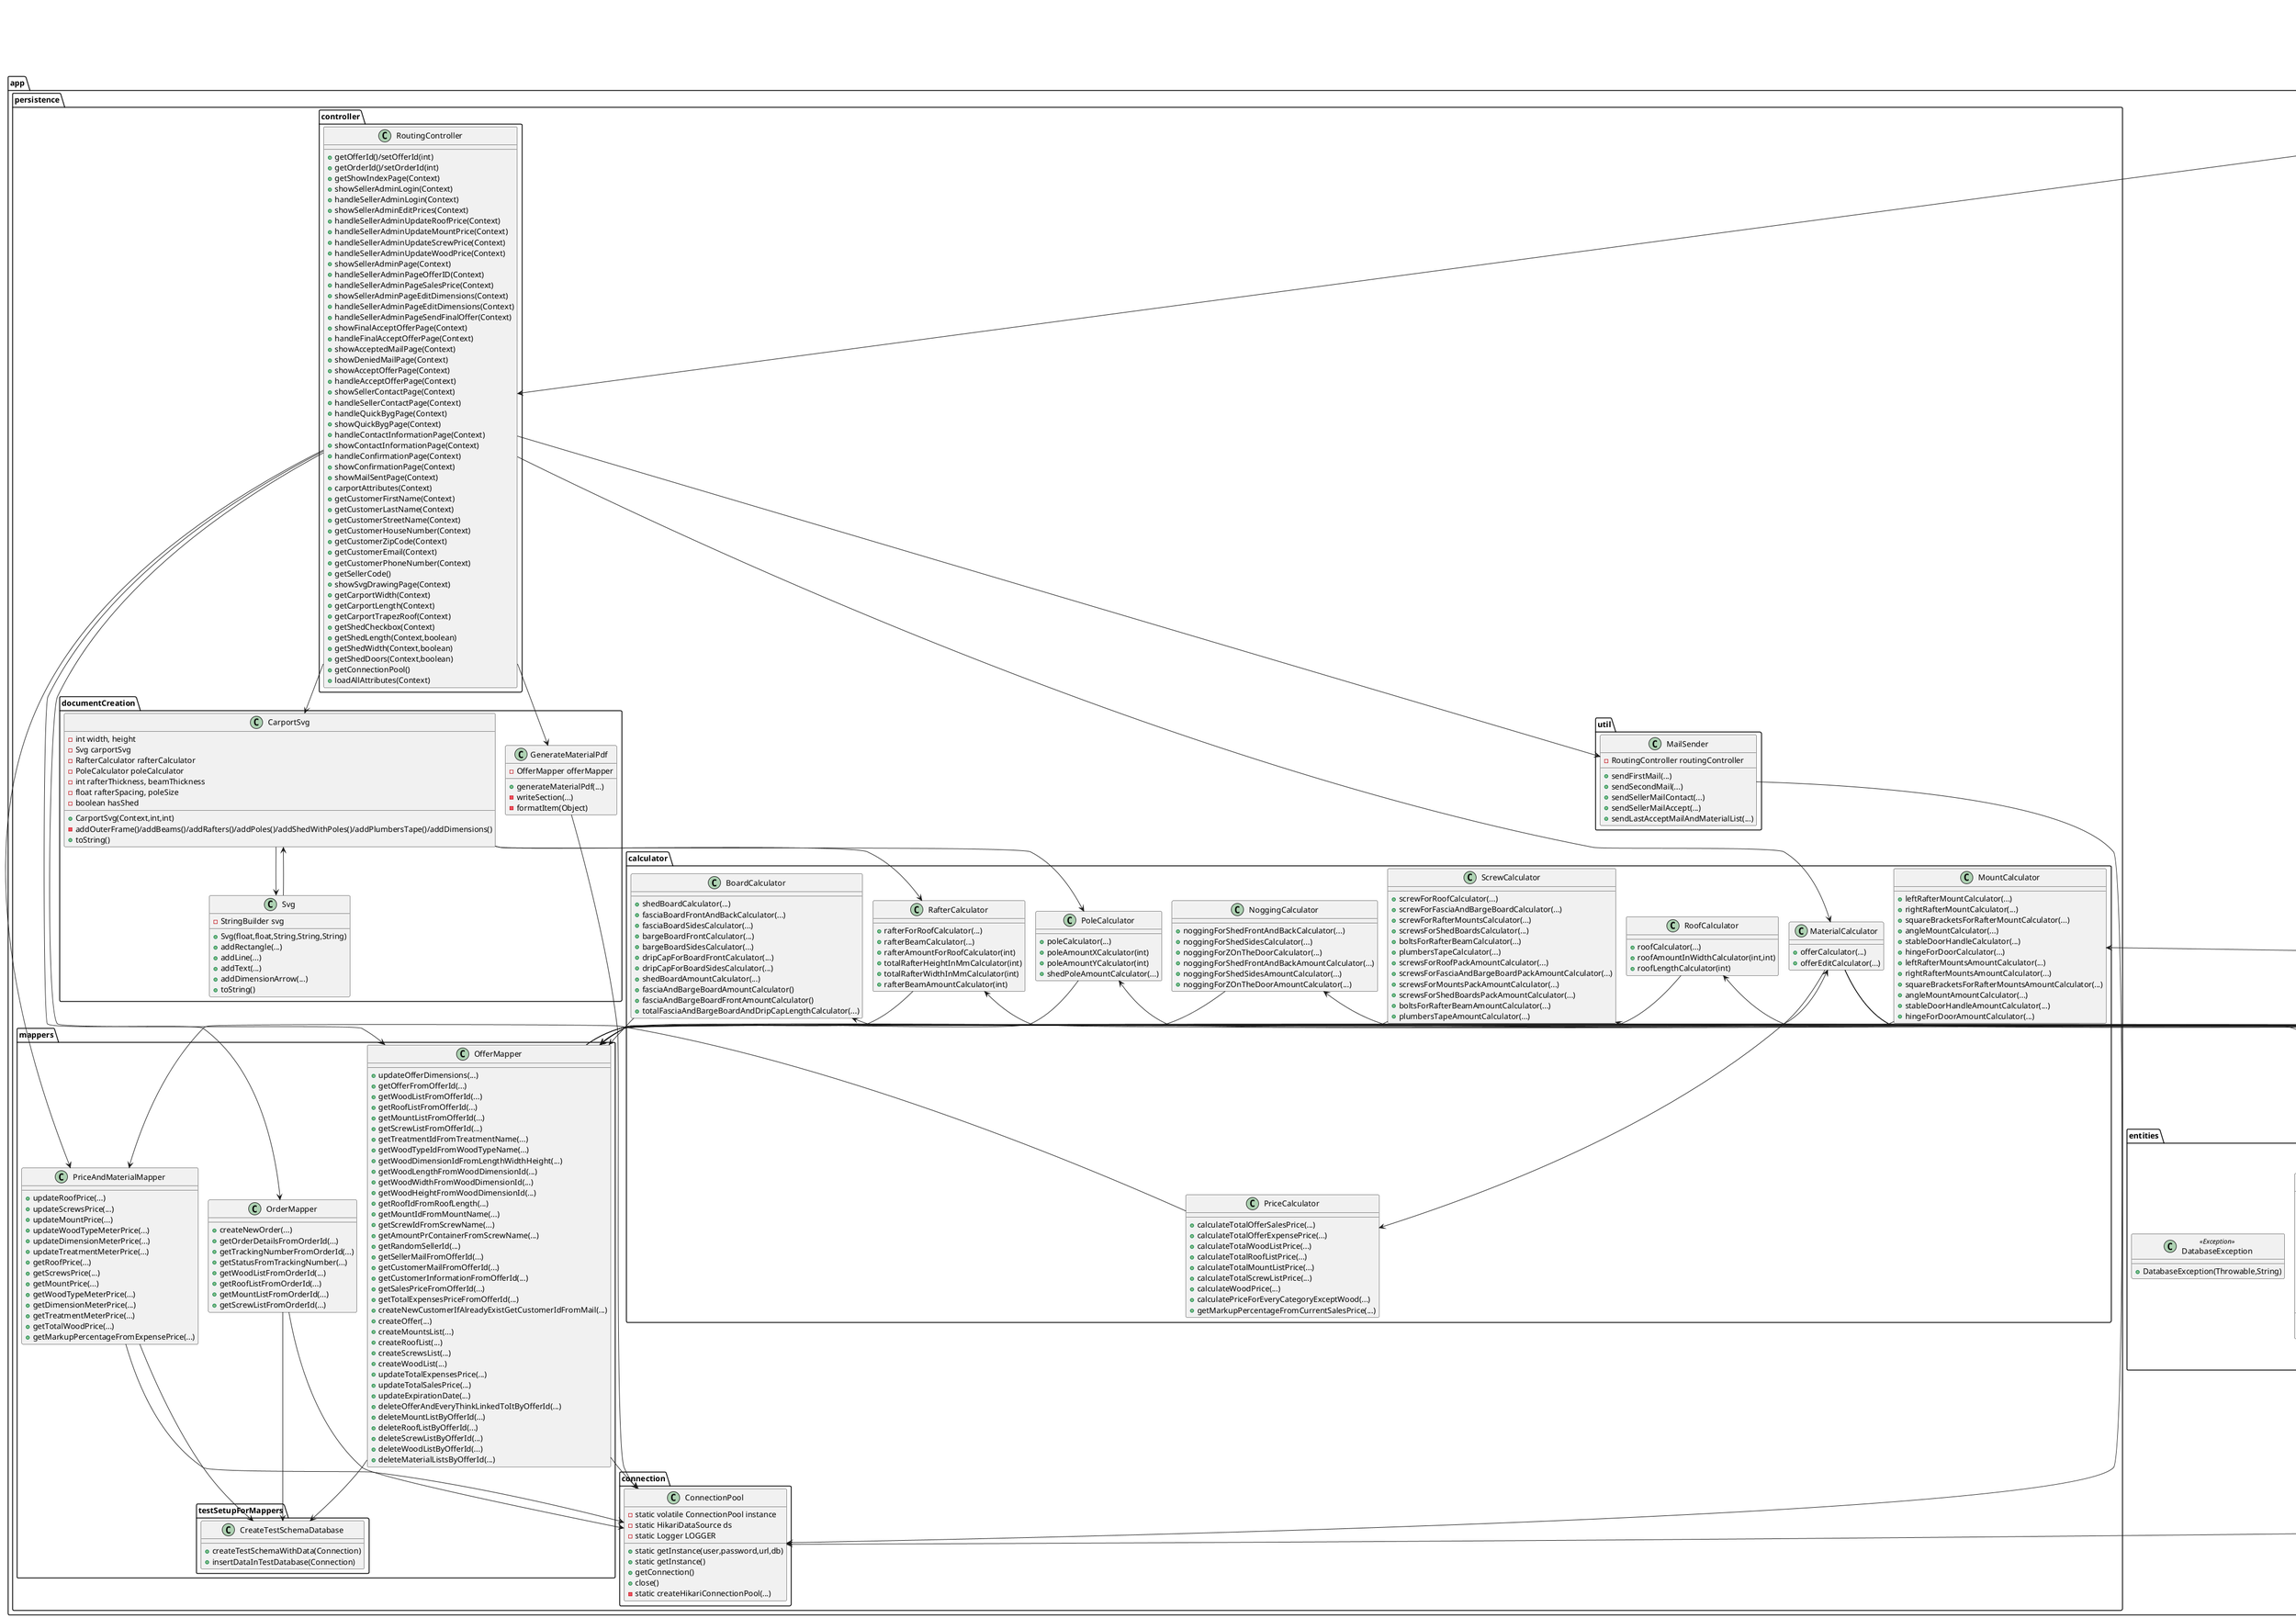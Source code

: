 @startuml

!pragma layout smetana

package app.config {
  class SessionConfig {
    +static SessionHandler sessionConfig()
  }
  class ThymeleafConfig {
    +static TemplateEngine templateEngine()
  }
}

package app.entities {
  class CustomerInformation {
    -String customerMail
    -String firstName
    -String lastName
    -String streetName
    -int houseNumber
    -int zipCode
    -String city
    -int phoneNumber
    +CustomerInformation(String,String,String,String,int,int,String,int)
    +getCustomerMail()/setCustomerMail()
    +getFirstName()/setFirstName()
    +getLastName()/setLastName()
    +getStreetName()/setStreetName()
    +getHouseNumber()/setHouseNumber()
    +getZipCode()/setZipCode()
    +getCity()/setCity()
    +getPhoneNumber()/setPhoneNumber()
    +toString()
  }
  class Material {
    -String materialName
    -int materialAmount
    +Material(String,int)
    +getMaterialName()/setMaterialName()
    +getMaterialAmount()/setMaterialAmount()
  }
  class Offer {
    -int offerId
    -float totalExpensePrice
    -float totalRetailPrice
    -int sellerId
    -int customerId
    -Date expirationDate
    -int carportLength
    -int carportWidth
    -int shedLength
    -int shedWidth
    +Offer(...)
    +get/set for all fields
    +toString()
  }
  class Order {
    -int orderId
    -int offerId
    -UUID trackingNumber
    -Date purchaseDate
    -String status
    +Order(...)
    +get/set for all fields
    +toString()
  }
  class Status {
    -int statusId
    -String statusDescription
    -String messageForMail
    +Status(int,String,String)
    +getStatusId()/setStatusId()
    +getStatusDescription()/setStatusDescription()
    +getMessageForMail()/setMessageForMail()
    +toString()
  }
  class DatabaseException <<Exception>> {
    +DatabaseException(Throwable,String)
  }
}

package app.entities.forCalculator {
  class MountForCalculator {
    -String name
    -int amount
    -int mountId
    -String description
    -MountCalculator mountCalculator
    +MountForCalculator(String,int,int,String)
    +MountForCalculator()
    +mountListCalculator(ConnectionPool,int,int,int,int,int)
    +getName()/getAmount()/getMountId()/getDescription()
    +static getMountList()
  }
  class RoofForCalculator {
    -String name
    -int amount
    -int roofId
    -String description
    -RoofCalculator roofCalculator
    +RoofForCalculator(String,int,int,String)
    +RoofForCalculator()
    +roofListCalculator(ConnectionPool,int,int,int,String)
    +getName()/getAmount()/getRoofId()/getDescription()
    +static getRoofList()
  }
  class ScrewForCalculator {
    -String name
    -int amount
    -int screwId
    -String description
    -ScrewCalculator screwCalculator
    +ScrewForCalculator(String,int,int,String)
    +ScrewForCalculator()
    +screwListCalculator(ConnectionPool,int,int,int,int,int,int)
    +getName()/getAmount()/getScrewId()/getDescription()
    +static getScrewList()
  }
  class WoodForCalculator {
    -String name
    -int amount
    -int woodDimensionId
    -int woodTreatmentId
    -int woodTypeId
    -String description
    -PoleCalculator poleCalculator
    -RafterCalculator rafterCalculator
    -NoggingCalculator noggingCalculator
    -BoardCalculator boardCalculator
    +WoodForCalculator(...)
    +WoodForCalculator()
    +woodListCalculator(ConnectionPool,int,int,int,int,int,int)
    +getName()/getAmount()/getWoodDimensionId()/getWoodTreatmentId()/getWoodTypeId()/getDescription()
    +static getWoodList()
  }
}

package app.persistence.calculator {
  class BoardCalculator {
    +shedBoardCalculator(...)
    +fasciaBoardFrontAndBackCalculator(...)
    +fasciaBoardSidesCalculator(...)
    +bargeBoardFrontCalculator(...)
    +bargeBoardSidesCalculator(...)
    +dripCapForBoardFrontCalculator(...)
    +dripCapForBoardSidesCalculator(...)
    +shedBoardAmountCalculator(...)
    +fasciaAndBargeBoardAmountCalculator()
    +fasciaAndBargeBoardFrontAmountCalculator()
    +totalFasciaAndBargeBoardAndDripCapLengthCalculator(...)
  }
  class MaterialCalculator {
    +offerCalculator(...)
    +offerEditCalculator(...)
  }
  class MountCalculator {
    +leftRafterMountCalculator(...)
    +rightRafterMountCalculator(...)
    +squareBracketsForRafterMountCalculator(...)
    +angleMountCalculator(...)
    +stableDoorHandleCalculator(...)
    +hingeForDoorCalculator(...)
    +leftRafterMountsAmountCalculator(...)
    +rightRafterMountsAmountCalculator(...)
    +squareBracketsForRafterMountsAmountCalculator(...)
    +angleMountAmountCalculator(...)
    +stableDoorHandleAmountCalculator(...)
    +hingeForDoorAmountCalculator(...)
  }
  class NoggingCalculator {
    +noggingForShedFrontAndBackCalculator(...)
    +noggingForShedSidesCalculator(...)
    +noggingForZOnTheDoorCalculator(...)
    +noggingForShedFrontAndBackAmountCalculator(...)
    +noggingForShedSidesAmountCalculator(...)
    +noggingForZOnTheDoorAmountCalculator(...)
  }
  class PoleCalculator {
    +poleCalculator(...)
    +poleAmountXCalculator(int)
    +poleAmountYCalculator(int)
    +shedPoleAmountCalculator(...)
  }
  class PriceCalculator {
    +calculateTotalOfferSalesPrice(...)
    +calculateTotalOfferExpensePrice(...)
    +calculateTotalWoodListPrice(...)
    +calculateTotalRoofListPrice(...)
    +calculateTotalMountListPrice(...)
    +calculateTotalScrewListPrice(...)
    +calculateWoodPrice(...)
    +calculatePriceForEveryCategoryExceptWood(...)
    +getMarkupPercentageFromCurrentSalesPrice(...)
  }
  class RafterCalculator {
    +rafterForRoofCalculator(...)
    +rafterBeamCalculator(...)
    +rafterAmountForRoofCalculator(int)
    +totalRafterHeightInMmCalculator(int)
    +totalRafterWidthInMmCalculator(int)
    +rafterBeamAmountCalculator(int)
  }
  class RoofCalculator {
    +roofCalculator(...)
    +roofAmountInWidthCalculator(int,int)
    +roofLengthCalculator(int)
  }
  class ScrewCalculator {
    +screwForRoofCalculator(...)
    +screwForFasciaAndBargeBoardCalculator(...)
    +screwForRafterMountsCalculator(...)
    +screwsForShedBoardsCalculator(...)
    +boltsForRafterBeamCalculator(...)
    +plumbersTapeCalculator(...)
    +screwsForRoofPackAmountCalculator(...)
    +screwsForFasciaAndBargeBoardPackAmountCalculator(...)
    +screwsForMountsPackAmountCalculator(...)
    +screwsForShedBoardsPackAmountCalculator(...)
    +boltsForRafterBeamAmountCalculator(...)
    +plumbersTapeAmountCalculator(...)
  }
}

package app.persistence.connection {
  class ConnectionPool {
    -static volatile ConnectionPool instance
    -static HikariDataSource ds
    -static Logger LOGGER
    +static getInstance(user,password,url,db)
    +static getInstance()
    +getConnection()
    +close()
    -static createHikariConnectionPool(...)
  }
}

package app.persistence.documentCreation {
  class CarportSvg {
    -int width, height
    -Svg carportSvg
    -RafterCalculator rafterCalculator
    -PoleCalculator poleCalculator
    -int rafterThickness, beamThickness
    -float rafterSpacing, poleSize
    -boolean hasShed
    +CarportSvg(Context,int,int)
    -addOuterFrame()/addBeams()/addRafters()/addPoles()/addShedWithPoles()/addPlumbersTape()/addDimensions()
    +toString()
  }
  class Svg {
    -StringBuilder svg
    +Svg(float,float,String,String,String)
    +addRectangle(...)
    +addLine(...)
    +addText(...)
    +addDimensionArrow(...)
    +toString()
  }
  class GenerateMaterialPdf {
    -OfferMapper offerMapper
    +generateMaterialPdf(...)
    -writeSection(...)
    -formatItem(Object)
  }
}

package app.persistence.mappers {
  class OrderMapper {
    +createNewOrder(...)
    +getOrderDetailsFromOrderId(...)
    +getTrackingNumberFromOrderId(...)
    +getStatusFromTrackingNumber(...)
    +getWoodListFromOrderId(...)
    +getRoofListFromOrderId(...)
    +getMountListFromOrderId(...)
    +getScrewListFromOrderId(...)
  }
  class OfferMapper {
    +updateOfferDimensions(...)
    +getOfferFromOfferId(...)
    +getWoodListFromOfferId(...)
    +getRoofListFromOfferId(...)
    +getMountListFromOfferId(...)
    +getScrewListFromOfferId(...)
    +getTreatmentIdFromTreatmentName(...)
    +getWoodTypeIdFromWoodTypeName(...)
    +getWoodDimensionIdFromLengthWidthHeight(...)
    +getWoodLengthFromWoodDimensionId(...)
    +getWoodWidthFromWoodDimensionId(...)
    +getWoodHeightFromWoodDimensionId(...)
    +getRoofIdFromRoofLength(...)
    +getMountIdFromMountName(...)
    +getScrewIdFromScrewName(...)
    +getAmountPrContainerFromScrewName(...)
    +getRandomSellerId(...)
    +getSellerMailFromOfferId(...)
    +getCustomerMailFromOfferId(...)
    +getCustomerInformationFromOfferId(...)
    +getSalesPriceFromOfferId(...)
    +getTotalExpensesPriceFromOfferId(...)
    +createNewCustomerIfAlreadyExistGetCustomerIdFromMail(...)
    +createOffer(...)
    +createMountsList(...)
    +createRoofList(...)
    +createScrewsList(...)
    +createWoodList(...)
    +updateTotalExpensesPrice(...)
    +updateTotalSalesPrice(...)
    +updateExpirationDate(...)
    +deleteOfferAndEveryThinkLinkedToItByOfferId(...)
    +deleteMountListByOfferId(...)
    +deleteRoofListByOfferId(...)
    +deleteScrewListByOfferId(...)
    +deleteWoodListByOfferId(...)
    +deleteMaterialListsByOfferId(...)
  }
  class PriceAndMaterialMapper {
    +updateRoofPrice(...)
    +updateScrewsPrice(...)
    +updateMountPrice(...)
    +updateWoodTypeMeterPrice(...)
    +updateDimensionMeterPrice(...)
    +updateTreatmentMeterPrice(...)
    +getRoofPrice(...)
    +getScrewsPrice(...)
    +getMountPrice(...)
    +getWoodTypeMeterPrice(...)
    +getDimensionMeterPrice(...)
    +getTreatmentMeterPrice(...)
    +getTotalWoodPrice(...)
    +getMarkupPercentageFromExpensePrice(...)
  }
}

package app.persistence.mappers.testSetupForMappers {
  class CreateTestSchemaDatabase {
    +createTestSchemaWithData(Connection)
    +insertDataInTestDatabase(Connection)
  }
}

package app.persistence.util {
  class MailSender {
    -RoutingController routingController
    +sendFirstMail(...)
    +sendSecondMail(...)
    +sendSellerMailContact(...)
    +sendSellerMailAccept(...)
    +sendLastAcceptMailAndMaterialList(...)
  }
}

package app.persistence.controller {
  class RoutingController {
    +getOfferId()/setOfferId(int)
    +getOrderId()/setOrderId(int)
    +getShowIndexPage(Context)
    +showSellerAdminLogin(Context)
    +handleSellerAdminLogin(Context)
    +showSellerAdminEditPrices(Context)
    +handleSellerAdminUpdateRoofPrice(Context)
    +handleSellerAdminUpdateMountPrice(Context)
    +handleSellerAdminUpdateScrewPrice(Context)
    +handleSellerAdminUpdateWoodPrice(Context)
    +showSellerAdminPage(Context)
    +handleSellerAdminPageOfferID(Context)
    +handleSellerAdminPageSalesPrice(Context)
    +showSellerAdminPageEditDimensions(Context)
    +handleSellerAdminPageEditDimensions(Context)
    +handleSellerAdminPageSendFinalOffer(Context)
    +showFinalAcceptOfferPage(Context)
    +handleFinalAcceptOfferPage(Context)
    +showAcceptedMailPage(Context)
    +showDeniedMailPage(Context)
    +showAcceptOfferPage(Context)
    +handleAcceptOfferPage(Context)
    +showSellerContactPage(Context)
    +handleSellerContactPage(Context)
    +handleQuickBygPage(Context)
    +showQuickBygPage(Context)
    +handleContactInformationPage(Context)
    +showContactInformationPage(Context)
    +handleConfirmationPage(Context)
    +showConfirmationPage(Context)
    +showMailSentPage(Context)
    +carportAttributes(Context)
    +getCustomerFirstName(Context)
    +getCustomerLastName(Context)
    +getCustomerStreetName(Context)
    +getCustomerHouseNumber(Context)
    +getCustomerZipCode(Context)
    +getCustomerEmail(Context)
    +getCustomerPhoneNumber(Context)
    +getSellerCode()
    +showSvgDrawingPage(Context)
    +getCarportWidth(Context)
    +getCarportLength(Context)
    +getCarportTrapezRoof(Context)
    +getShedCheckbox(Context)
    +getShedLength(Context,boolean)
    +getShedWidth(Context,boolean)
    +getShedDoors(Context,boolean)
    +getConnectionPool()
    +loadAllAttributes(Context)
  }
}

class Main {
  -Logger LOGGER
  -String USER,PASSWORD,URL,DB
  -ConnectionPool connectionPool
  +main(String[])
}

BoardCalculator --> OfferMapper
MountCalculator --> OfferMapper
NoggingCalculator --> OfferMapper
PoleCalculator --> OfferMapper
PriceCalculator --> PriceAndMaterialMapper
RafterCalculator --> OfferMapper
RoofCalculator --> OfferMapper
ScrewCalculator --> OfferMapper
RoutingController --> GenerateMaterialPdf
RoutingController --> CarportSvg
RoutingController --> OfferMapper
RoutingController --> OrderMapper
RoutingController --> PriceAndMaterialMapper
RoutingController --> MaterialCalculator
RoutingController --> MailSender
GenerateMaterialPdf --> ConnectionPool
Svg --> CarportSvg
CarportSvg --> Svg
CarportSvg --> RafterCalculator
CarportSvg --> PoleCalculator
MaterialCalculator --> WoodForCalculator
MaterialCalculator --> RoofForCalculator
MaterialCalculator --> MountForCalculator
MaterialCalculator --> ScrewForCalculator
MaterialCalculator --> PriceCalculator
ScrewForCalculator --> ScrewCalculator
MountForCalculator --> MountCalculator
RoofForCalculator --> RoofCalculator
WoodForCalculator --> RafterCalculator
WoodForCalculator --> BoardCalculator
WoodForCalculator --> NoggingCalculator
WoodForCalculator --> PoleCalculator
Main --> ConnectionPool
Main --> RoutingController
Main --> ThymeleafConfig
Main --> SessionConfig

OfferMapper --> MaterialCalculator
OfferMapper --> CustomerInformation
OfferMapper --> Offer
OfferMapper --> Order
OfferMapper --> Status
OfferMapper --> Material
OfferMapper --> ConnectionPool
OrderMapper --> ConnectionPool
PriceAndMaterialMapper --> ConnectionPool

MailSender --> ConnectionPool
OfferMapper --> CreateTestSchemaDatabase
OrderMapper --> CreateTestSchemaDatabase
PriceAndMaterialMapper --> CreateTestSchemaDatabase

@enduml
